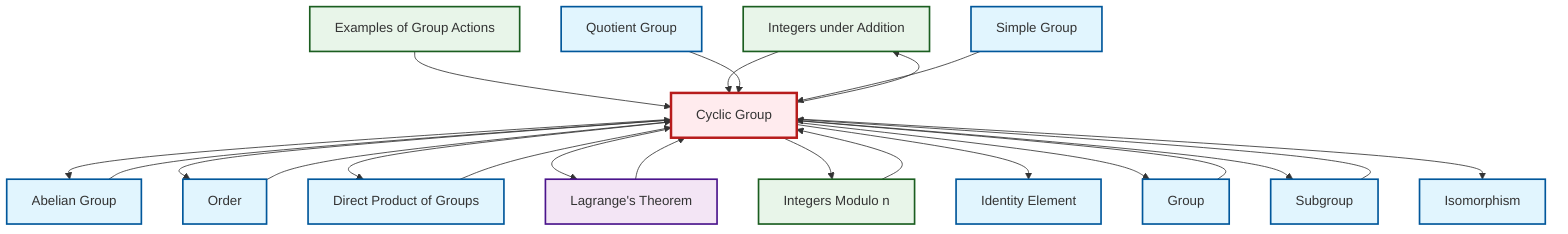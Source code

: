 graph TD
    classDef definition fill:#e1f5fe,stroke:#01579b,stroke-width:2px
    classDef theorem fill:#f3e5f5,stroke:#4a148c,stroke-width:2px
    classDef axiom fill:#fff3e0,stroke:#e65100,stroke-width:2px
    classDef example fill:#e8f5e9,stroke:#1b5e20,stroke-width:2px
    classDef current fill:#ffebee,stroke:#b71c1c,stroke-width:3px
    ex-integers-addition["Integers under Addition"]:::example
    ex-quotient-integers-mod-n["Integers Modulo n"]:::example
    def-isomorphism["Isomorphism"]:::definition
    def-order["Order"]:::definition
    def-quotient-group["Quotient Group"]:::definition
    ex-group-action-examples["Examples of Group Actions"]:::example
    def-subgroup["Subgroup"]:::definition
    def-identity-element["Identity Element"]:::definition
    def-abelian-group["Abelian Group"]:::definition
    def-simple-group["Simple Group"]:::definition
    def-group["Group"]:::definition
    thm-lagrange["Lagrange's Theorem"]:::theorem
    def-direct-product["Direct Product of Groups"]:::definition
    def-cyclic-group["Cyclic Group"]:::definition
    ex-quotient-integers-mod-n --> def-cyclic-group
    def-cyclic-group --> def-abelian-group
    def-group --> def-cyclic-group
    def-cyclic-group --> def-order
    ex-group-action-examples --> def-cyclic-group
    def-cyclic-group --> def-direct-product
    ex-integers-addition --> def-cyclic-group
    def-quotient-group --> def-cyclic-group
    def-cyclic-group --> thm-lagrange
    def-cyclic-group --> ex-quotient-integers-mod-n
    def-cyclic-group --> def-identity-element
    thm-lagrange --> def-cyclic-group
    def-cyclic-group --> def-group
    def-cyclic-group --> def-subgroup
    def-cyclic-group --> def-isomorphism
    def-order --> def-cyclic-group
    def-simple-group --> def-cyclic-group
    def-cyclic-group --> ex-integers-addition
    def-direct-product --> def-cyclic-group
    def-subgroup --> def-cyclic-group
    def-abelian-group --> def-cyclic-group
    class def-cyclic-group current